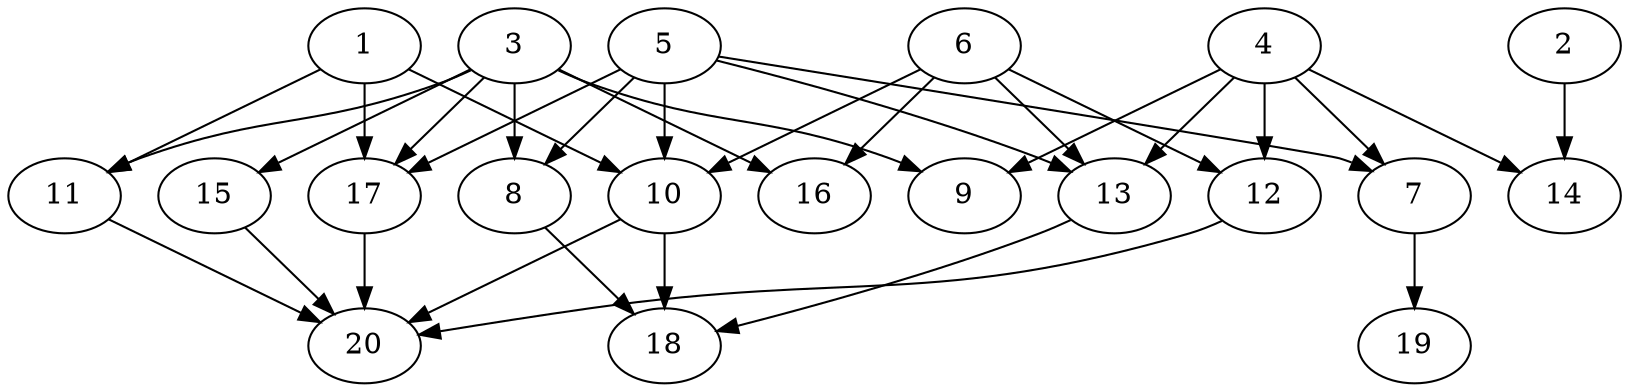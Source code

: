 // DAG automatically generated by daggen at Wed Jul 24 21:27:05 2019
// ./daggen --dot -n 20 --ccr 0.5 --fat 0.7 --regular 0.5 --density 0.5 --mindata 5242880 --maxdata 52428800 
digraph G {
  1 [size="11546624", alpha="0.18", expect_size="5773312"] 
  1 -> 10 [size ="5773312"]
  1 -> 11 [size ="5773312"]
  1 -> 17 [size ="5773312"]
  2 [size="14354432", alpha="0.01", expect_size="7177216"] 
  2 -> 14 [size ="7177216"]
  3 [size="21403648", alpha="0.16", expect_size="10701824"] 
  3 -> 8 [size ="10701824"]
  3 -> 9 [size ="10701824"]
  3 -> 11 [size ="10701824"]
  3 -> 15 [size ="10701824"]
  3 -> 16 [size ="10701824"]
  3 -> 17 [size ="10701824"]
  4 [size="94687232", alpha="0.04", expect_size="47343616"] 
  4 -> 7 [size ="47343616"]
  4 -> 9 [size ="47343616"]
  4 -> 12 [size ="47343616"]
  4 -> 13 [size ="47343616"]
  4 -> 14 [size ="47343616"]
  5 [size="47570944", alpha="0.03", expect_size="23785472"] 
  5 -> 7 [size ="23785472"]
  5 -> 8 [size ="23785472"]
  5 -> 10 [size ="23785472"]
  5 -> 13 [size ="23785472"]
  5 -> 17 [size ="23785472"]
  6 [size="97320960", alpha="0.03", expect_size="48660480"] 
  6 -> 10 [size ="48660480"]
  6 -> 12 [size ="48660480"]
  6 -> 13 [size ="48660480"]
  6 -> 16 [size ="48660480"]
  7 [size="82233344", alpha="0.14", expect_size="41116672"] 
  7 -> 19 [size ="41116672"]
  8 [size="35237888", alpha="0.19", expect_size="17618944"] 
  8 -> 18 [size ="17618944"]
  9 [size="50554880", alpha="0.17", expect_size="25277440"] 
  10 [size="90454016", alpha="0.14", expect_size="45227008"] 
  10 -> 18 [size ="45227008"]
  10 -> 20 [size ="45227008"]
  11 [size="11771904", alpha="0.03", expect_size="5885952"] 
  11 -> 20 [size ="5885952"]
  12 [size="97169408", alpha="0.13", expect_size="48584704"] 
  12 -> 20 [size ="48584704"]
  13 [size="103942144", alpha="0.02", expect_size="51971072"] 
  13 -> 18 [size ="51971072"]
  14 [size="85753856", alpha="0.18", expect_size="42876928"] 
  15 [size="103475200", alpha="0.03", expect_size="51737600"] 
  15 -> 20 [size ="51737600"]
  16 [size="23605248", alpha="0.16", expect_size="11802624"] 
  17 [size="39862272", alpha="0.18", expect_size="19931136"] 
  17 -> 20 [size ="19931136"]
  18 [size="12732416", alpha="0.17", expect_size="6366208"] 
  19 [size="100052992", alpha="0.10", expect_size="50026496"] 
  20 [size="83638272", alpha="0.10", expect_size="41819136"] 
}

